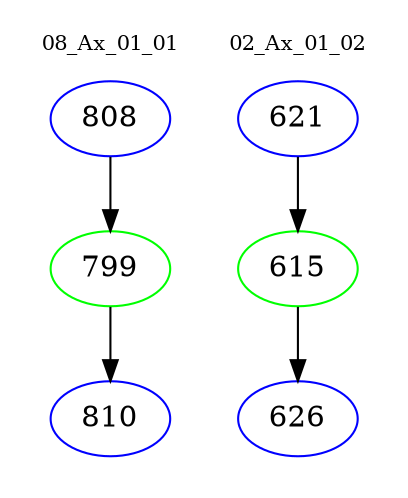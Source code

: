 digraph{
subgraph cluster_0 {
color = white
label = "08_Ax_01_01";
fontsize=10;
T0_808 [label="808", color="blue"]
T0_808 -> T0_799 [color="black"]
T0_799 [label="799", color="green"]
T0_799 -> T0_810 [color="black"]
T0_810 [label="810", color="blue"]
}
subgraph cluster_1 {
color = white
label = "02_Ax_01_02";
fontsize=10;
T1_621 [label="621", color="blue"]
T1_621 -> T1_615 [color="black"]
T1_615 [label="615", color="green"]
T1_615 -> T1_626 [color="black"]
T1_626 [label="626", color="blue"]
}
}
